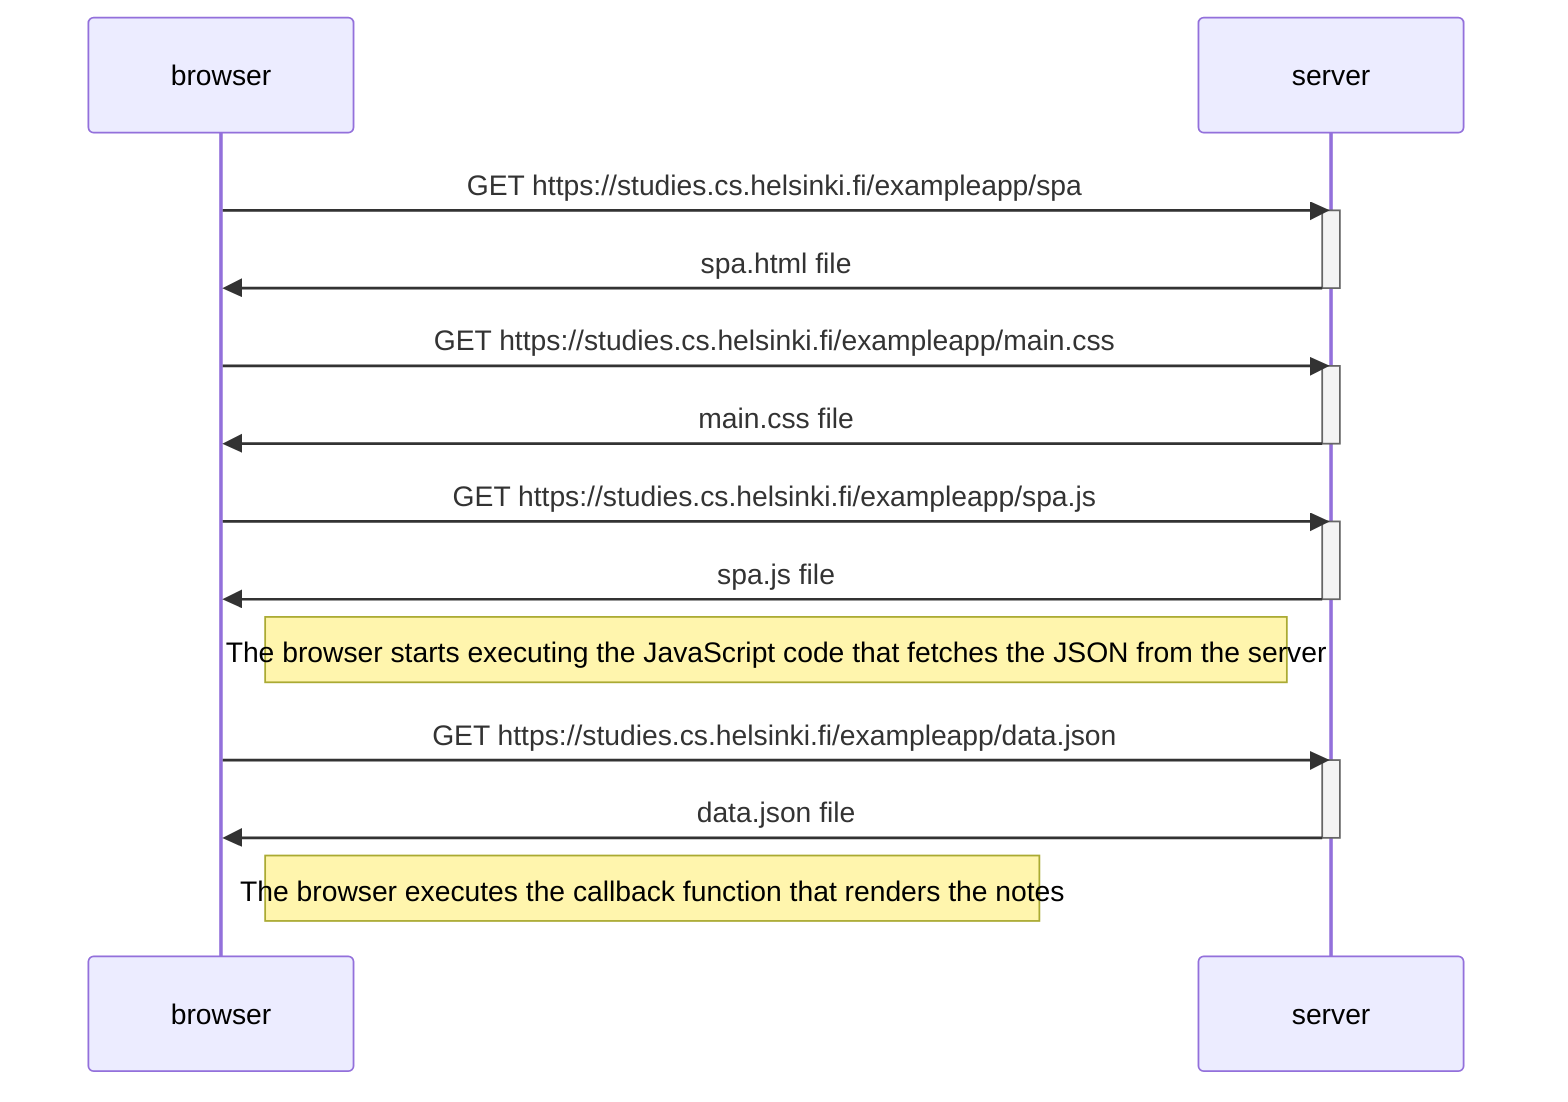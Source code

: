 sequenceDiagram
  participant browser
  participant server

  browser->>server: GET https://studies.cs.helsinki.fi/exampleapp/spa
  activate server
  server->>browser: spa.html file
  deactivate server

  browser->>server: GET https://studies.cs.helsinki.fi/exampleapp/main.css
  activate server
  server->>browser: main.css file
  deactivate server

  browser->>server: GET https://studies.cs.helsinki.fi/exampleapp/spa.js
  activate server
  server->>browser: spa.js file
  deactivate server

  Note right of browser: The browser starts executing the JavaScript code that fetches the JSON from the server

  browser->>server: GET https://studies.cs.helsinki.fi/exampleapp/data.json
  activate server
  server->>browser: data.json file
  deactivate server

  Note right of browser: The browser executes the callback function that renders the notes